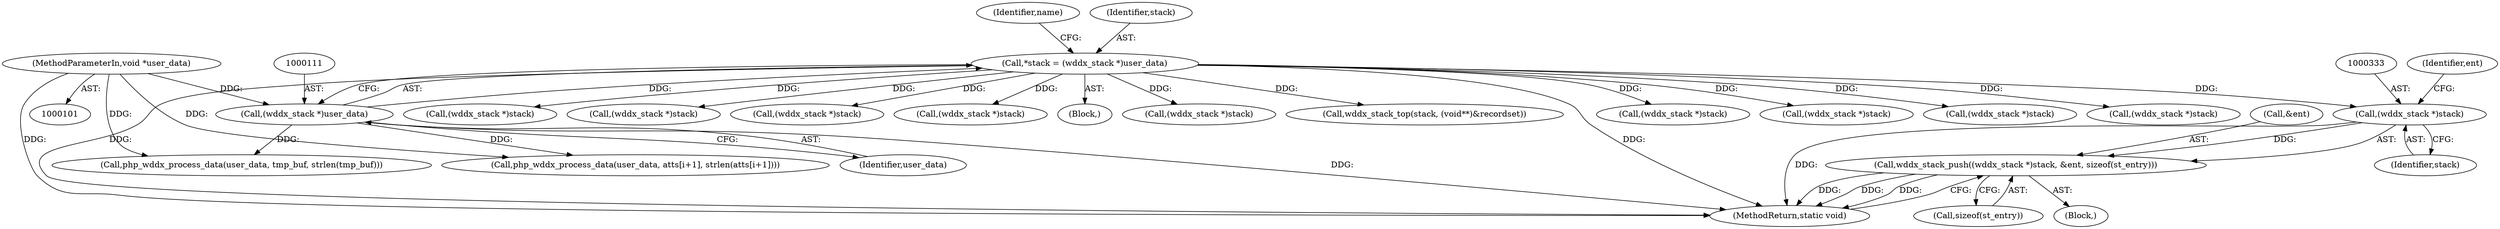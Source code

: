 digraph "0_php-src_c4cca4c20e75359c9a13a1f9a36cb7b4e9601d29?w=1@pointer" {
"1000332" [label="(Call,(wddx_stack *)stack)"];
"1000108" [label="(Call,*stack = (wddx_stack *)user_data)"];
"1000110" [label="(Call,(wddx_stack *)user_data)"];
"1000102" [label="(MethodParameterIn,void *user_data)"];
"1000331" [label="(Call,wddx_stack_push((wddx_stack *)stack, &ent, sizeof(st_entry)))"];
"1000110" [label="(Call,(wddx_stack *)user_data)"];
"1000304" [label="(Block,)"];
"1000227" [label="(Call,(wddx_stack *)stack)"];
"1000332" [label="(Call,(wddx_stack *)stack)"];
"1000449" [label="(Call,(wddx_stack *)stack)"];
"1000851" [label="(Call,(wddx_stack *)stack)"];
"1000336" [label="(Identifier,ent)"];
"1000893" [label="(MethodReturn,static void)"];
"1000112" [label="(Identifier,user_data)"];
"1000515" [label="(Call,(wddx_stack *)stack)"];
"1000116" [label="(Identifier,name)"];
"1000331" [label="(Call,wddx_stack_push((wddx_stack *)stack, &ent, sizeof(st_entry)))"];
"1000402" [label="(Call,(wddx_stack *)stack)"];
"1000733" [label="(Call,(wddx_stack *)stack)"];
"1000109" [label="(Identifier,stack)"];
"1000482" [label="(Call,(wddx_stack *)stack)"];
"1000292" [label="(Call,php_wddx_process_data(user_data, tmp_buf, strlen(tmp_buf)))"];
"1000102" [label="(MethodParameterIn,void *user_data)"];
"1000105" [label="(Block,)"];
"1000334" [label="(Identifier,stack)"];
"1000409" [label="(Call,php_wddx_process_data(user_data, atts[i+1], strlen(atts[i+1])))"];
"1000180" [label="(Call,(wddx_stack *)stack)"];
"1000335" [label="(Call,&ent)"];
"1000108" [label="(Call,*stack = (wddx_stack *)user_data)"];
"1000803" [label="(Call,wddx_stack_top(stack, (void**)&recordset))"];
"1000337" [label="(Call,sizeof(st_entry))"];
"1000886" [label="(Call,(wddx_stack *)stack)"];
"1000332" -> "1000331"  [label="AST: "];
"1000332" -> "1000334"  [label="CFG: "];
"1000333" -> "1000332"  [label="AST: "];
"1000334" -> "1000332"  [label="AST: "];
"1000336" -> "1000332"  [label="CFG: "];
"1000332" -> "1000893"  [label="DDG: "];
"1000332" -> "1000331"  [label="DDG: "];
"1000108" -> "1000332"  [label="DDG: "];
"1000108" -> "1000105"  [label="AST: "];
"1000108" -> "1000110"  [label="CFG: "];
"1000109" -> "1000108"  [label="AST: "];
"1000110" -> "1000108"  [label="AST: "];
"1000116" -> "1000108"  [label="CFG: "];
"1000108" -> "1000893"  [label="DDG: "];
"1000108" -> "1000893"  [label="DDG: "];
"1000110" -> "1000108"  [label="DDG: "];
"1000108" -> "1000180"  [label="DDG: "];
"1000108" -> "1000227"  [label="DDG: "];
"1000108" -> "1000402"  [label="DDG: "];
"1000108" -> "1000449"  [label="DDG: "];
"1000108" -> "1000482"  [label="DDG: "];
"1000108" -> "1000515"  [label="DDG: "];
"1000108" -> "1000733"  [label="DDG: "];
"1000108" -> "1000803"  [label="DDG: "];
"1000108" -> "1000851"  [label="DDG: "];
"1000108" -> "1000886"  [label="DDG: "];
"1000110" -> "1000112"  [label="CFG: "];
"1000111" -> "1000110"  [label="AST: "];
"1000112" -> "1000110"  [label="AST: "];
"1000110" -> "1000893"  [label="DDG: "];
"1000102" -> "1000110"  [label="DDG: "];
"1000110" -> "1000292"  [label="DDG: "];
"1000110" -> "1000409"  [label="DDG: "];
"1000102" -> "1000101"  [label="AST: "];
"1000102" -> "1000893"  [label="DDG: "];
"1000102" -> "1000292"  [label="DDG: "];
"1000102" -> "1000409"  [label="DDG: "];
"1000331" -> "1000304"  [label="AST: "];
"1000331" -> "1000337"  [label="CFG: "];
"1000335" -> "1000331"  [label="AST: "];
"1000337" -> "1000331"  [label="AST: "];
"1000893" -> "1000331"  [label="CFG: "];
"1000331" -> "1000893"  [label="DDG: "];
"1000331" -> "1000893"  [label="DDG: "];
"1000331" -> "1000893"  [label="DDG: "];
}
